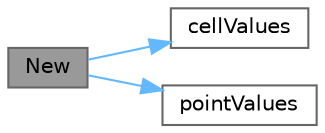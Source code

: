 digraph "New"
{
 // LATEX_PDF_SIZE
  bgcolor="transparent";
  edge [fontname=Helvetica,fontsize=10,labelfontname=Helvetica,labelfontsize=10];
  node [fontname=Helvetica,fontsize=10,shape=box,height=0.2,width=0.4];
  rankdir="LR";
  Node1 [id="Node000001",label="New",height=0.2,width=0.4,color="gray40", fillcolor="grey60", style="filled", fontcolor="black",tooltip=" "];
  Node1 -> Node2 [id="edge1_Node000001_Node000002",color="steelblue1",style="solid",tooltip=" "];
  Node2 [id="Node000002",label="cellValues",height=0.2,width=0.4,color="grey40", fillcolor="white", style="filled",URL="$classFoam_1_1isoSurfaceBase.html#a5bbba736b776344be64ee0b3c8bf8017",tooltip=" "];
  Node1 -> Node3 [id="edge2_Node000001_Node000003",color="steelblue1",style="solid",tooltip=" "];
  Node3 [id="Node000003",label="pointValues",height=0.2,width=0.4,color="grey40", fillcolor="white", style="filled",URL="$classFoam_1_1isoSurfaceBase.html#acfbcd8bf5c9276e38ff9efe5fb72ca17",tooltip=" "];
}
